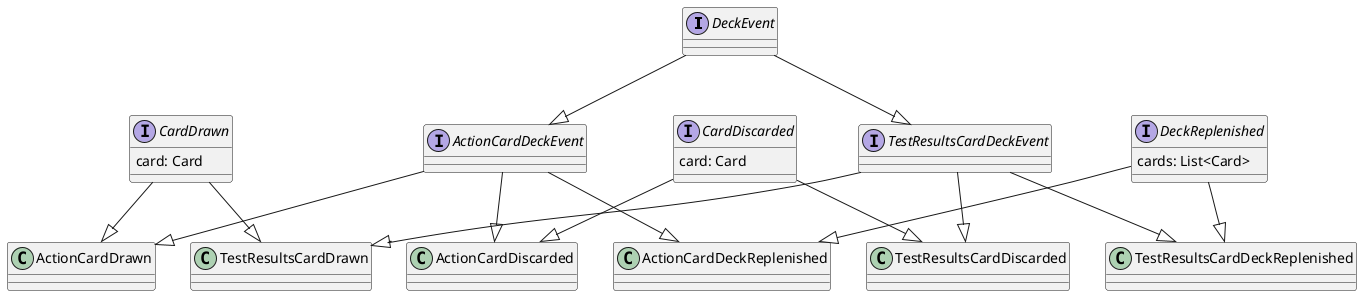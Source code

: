 @startuml
'https://plantuml.com/class-diagram

interface DeckEvent
interface ActionCardDeckEvent
interface TestResultsCardDeckEvent
interface CardDrawn {
 card: Card
}
interface CardDiscarded {
 card: Card
}
interface DeckReplenished {
 cards: List<Card>
}

CardDrawn --|> ActionCardDrawn
CardDrawn --|> TestResultsCardDrawn

CardDiscarded --|> ActionCardDiscarded
CardDiscarded --|> TestResultsCardDiscarded

DeckReplenished --|> ActionCardDeckReplenished
DeckReplenished --|> TestResultsCardDeckReplenished

DeckEvent --|> ActionCardDeckEvent
DeckEvent --|> TestResultsCardDeckEvent

ActionCardDeckEvent --|> ActionCardDeckReplenished
ActionCardDeckEvent --|> ActionCardDiscarded
ActionCardDeckEvent --|> ActionCardDrawn

TestResultsCardDeckEvent --|> TestResultsCardDeckReplenished
TestResultsCardDeckEvent --|> TestResultsCardDiscarded
TestResultsCardDeckEvent --|> TestResultsCardDrawn

@enduml